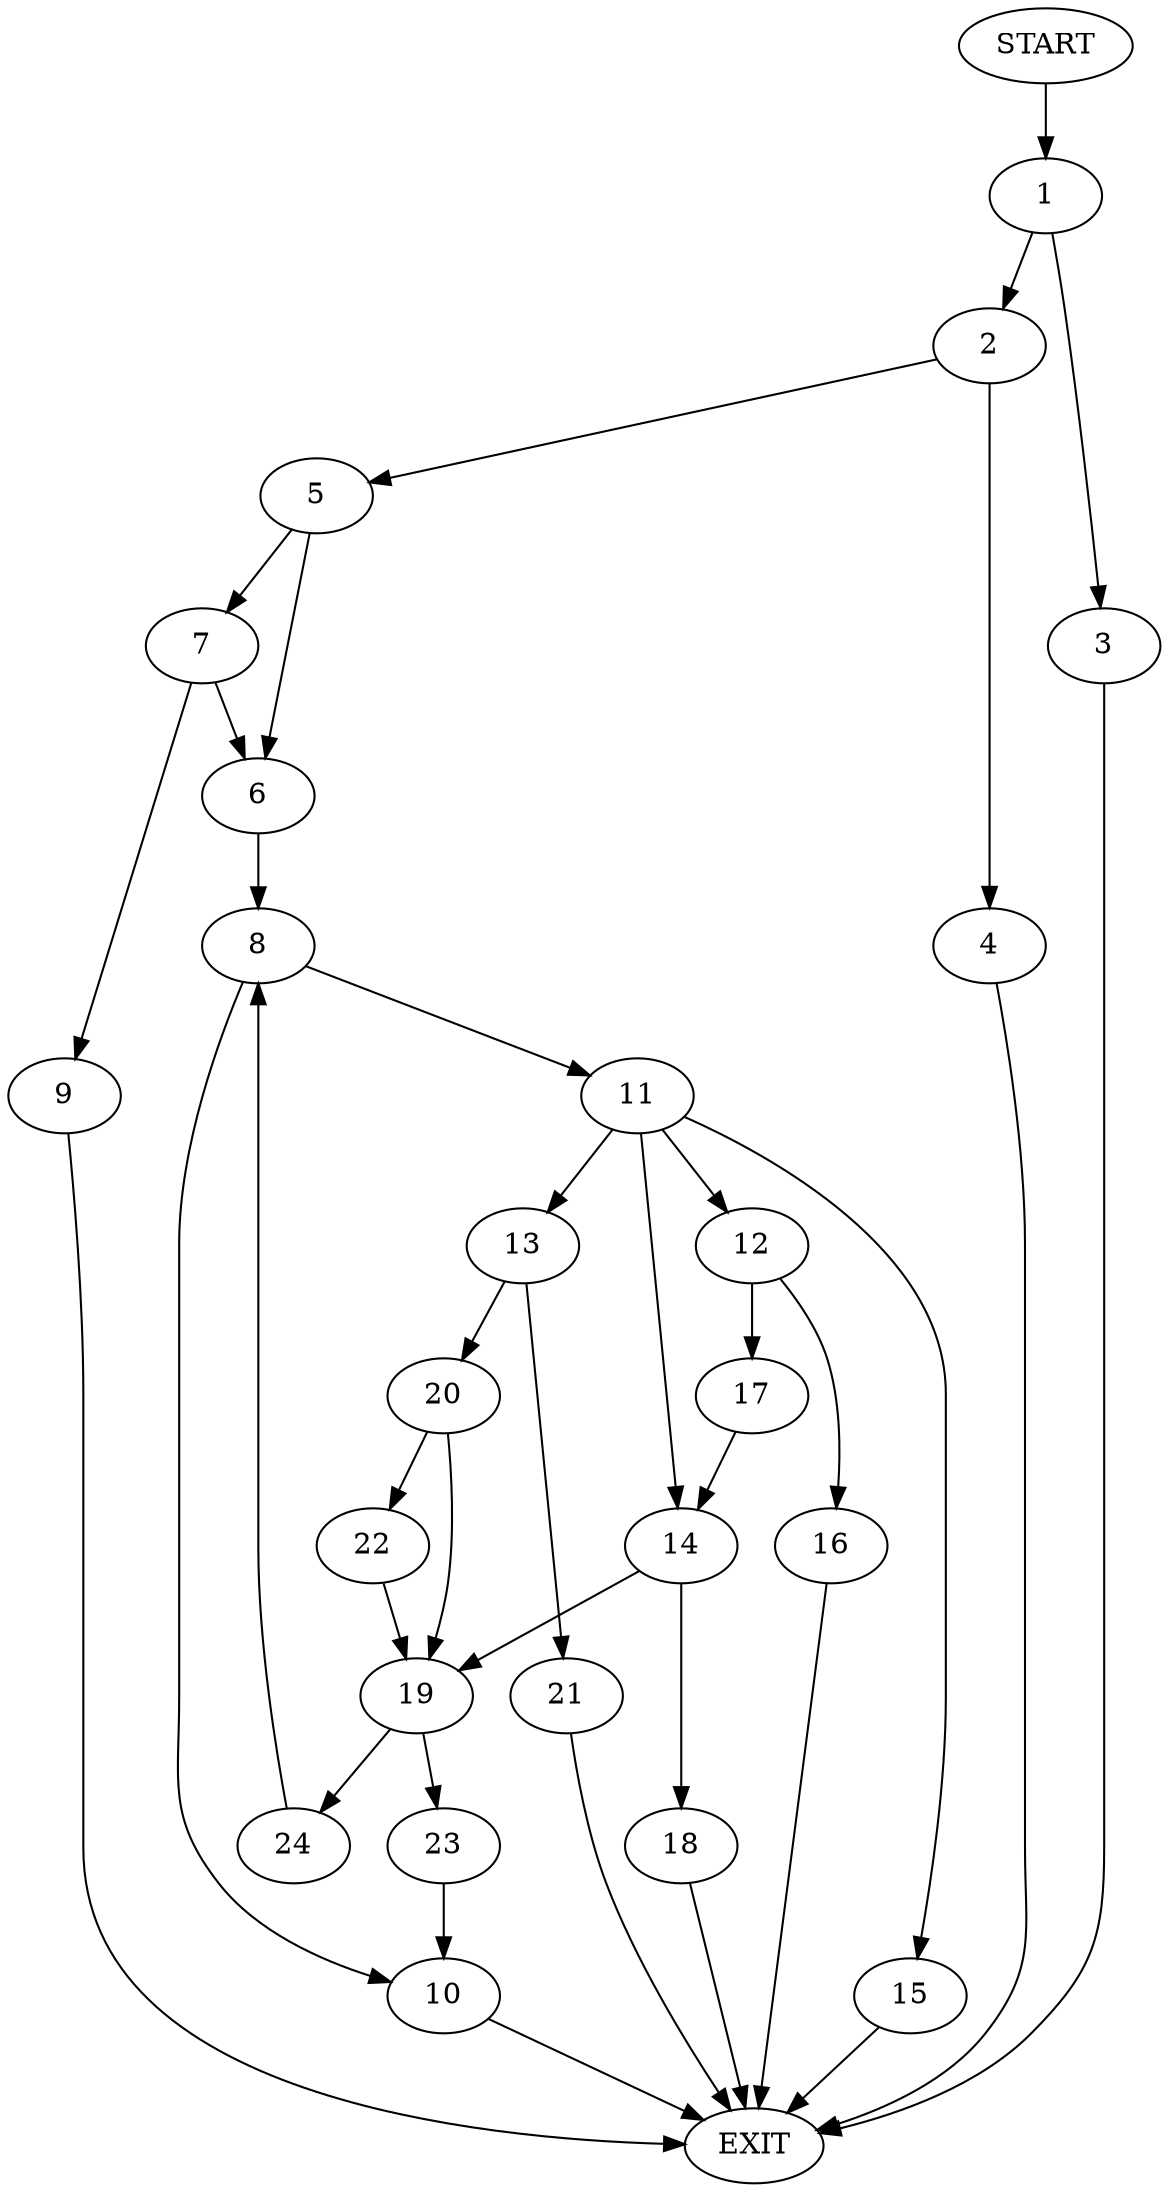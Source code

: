 digraph {
0 [label="START"]
25 [label="EXIT"]
0 -> 1
1 -> 2
1 -> 3
2 -> 4
2 -> 5
3 -> 25
5 -> 6
5 -> 7
4 -> 25
6 -> 8
7 -> 6
7 -> 9
9 -> 25
8 -> 10
8 -> 11
10 -> 25
11 -> 12
11 -> 13
11 -> 14
11 -> 15
12 -> 16
12 -> 17
14 -> 18
14 -> 19
15 -> 25
13 -> 20
13 -> 21
20 -> 22
20 -> 19
21 -> 25
19 -> 23
19 -> 24
22 -> 19
16 -> 25
17 -> 14
18 -> 25
23 -> 10
24 -> 8
}
